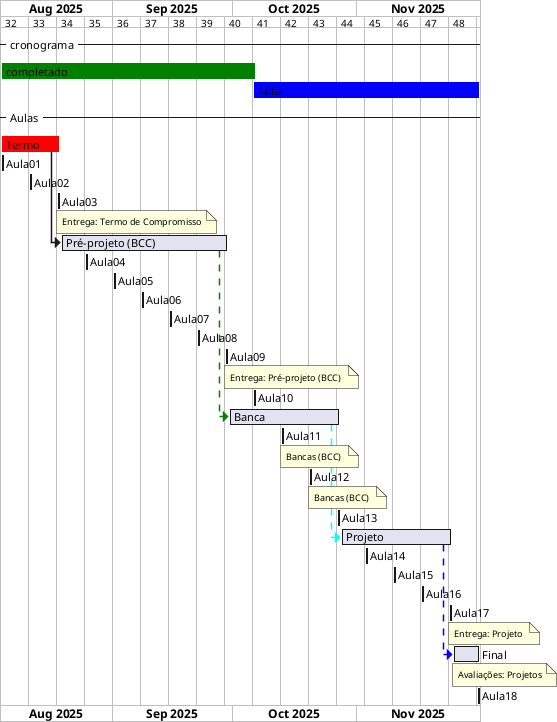 @startgantt cronograma_BCC

/'TODO: tentar usar variáveis do sistema: https://blog.jdriven.com/2017/01/plantuml-pleasantness-using-current-date/  '/
/'atualizar'/

!$dataInicio = "	2025-08-04	"
!$dataFim  = "	2025-12-01	"
!$Aula01 = $dataInicio		
!$Aula02 = "	2025-08-11	"
!$Aula03 = "	2025-08-18	"
!$Aula04 = "	2025-08-25	"
!$Aula05 = "	2025-09-01	"
!$Aula06 = "	2025-09-08	"
!$Aula07 = "	2025-09-15	"
!$Aula08 = "	2025-09-22	"
!$Aula09 = "	2025-09-29	"
!$Aula10 = "	2025-10-06	"
!$Aula11 = "	2025-10-13	"
!$Aula12 = "	2025-10-20	"
!$Aula13 = "	2025-10-27	"
!$Aula14 = "	2025-11-03	"
!$Aula15 = "	2025-11-10	"
!$Aula16 = "	2025-11-17	"
!$Aula17 = "	2025-11-24	"
!$Aula18 = "	2025-12-01	"
!$Aula18 = $dataFim		

!$dataAtual  = $Aula10
/'atualizar'/

ganttscale weekly

Project starts $dataInicio

-- cronograma -- 
[completado] is colored in green
[completado] starts $dataInicio and ends $dataAtual
[falta] starts $dataAtual and ends $dataFim
[falta] is colored in blue

-- Aulas -- 
[Termo] is colored in Red
[Termo]  starts $Aula01 and ends $Aula03
[Aula01] starts $Aula01 and ends $Aula01
[Aula02] starts $Aula02 and ends $Aula02
[Aula03] starts $Aula03 and ends $Aula03
note bottom
Entrega: Termo de Compromisso
end note
[Pré-projeto (BCC)] starts at [Termo]'s end
[Pré-projeto (BCC)] ends $Aula09
[Aula04] starts $Aula04 and ends $Aula04
[Aula05] starts $Aula05 and ends $Aula05
[Aula06] starts $Aula06 and ends $Aula06
[Aula07] starts $Aula07 and ends $Aula07
[Aula08] starts $Aula08 and ends $Aula08
[Aula09] starts $Aula09 and ends $Aula09
note bottom
Entrega: Pré-projeto (BCC) 
end note
[Aula10] starts $Aula10 and ends $Aula10
[Banca] starts at [Pré-projeto (BCC)]'s end with green dashed link
[Banca] ends $Aula13
[Aula11] starts $Aula11 and ends $Aula11
note bottom
Bancas (BCC) 
end note
[Aula12] starts $Aula12 and ends $Aula12
note bottom
Bancas (BCC) 
end note
[Aula13] starts $Aula13 and ends $Aula13
[Projeto] starts at [Banca]'s end with cyan dashed link
[Projeto] ends $Aula17
[Aula14] starts $Aula14 and ends $Aula14
[Aula15] starts $Aula15 and ends $Aula15
[Aula16] starts $Aula16 and ends $Aula16
[Aula17] starts $Aula17 and ends $Aula17
note bottom
Entrega: Projeto 
end note
[Final] starts at [Projeto]'s end with blue dashed link
[Final] ends $Aula18
note bottom
Avaliações: Projetos
end note
[Aula18] starts $Aula18 and ends $Aula18

@endgantt